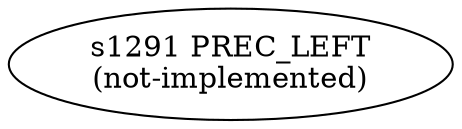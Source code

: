 
  digraph continue_expression {
  
    rankdir=LR;
  
    s1291 [label="s1291 PREC_LEFT\n(not-implemented)"];
  
  }
  